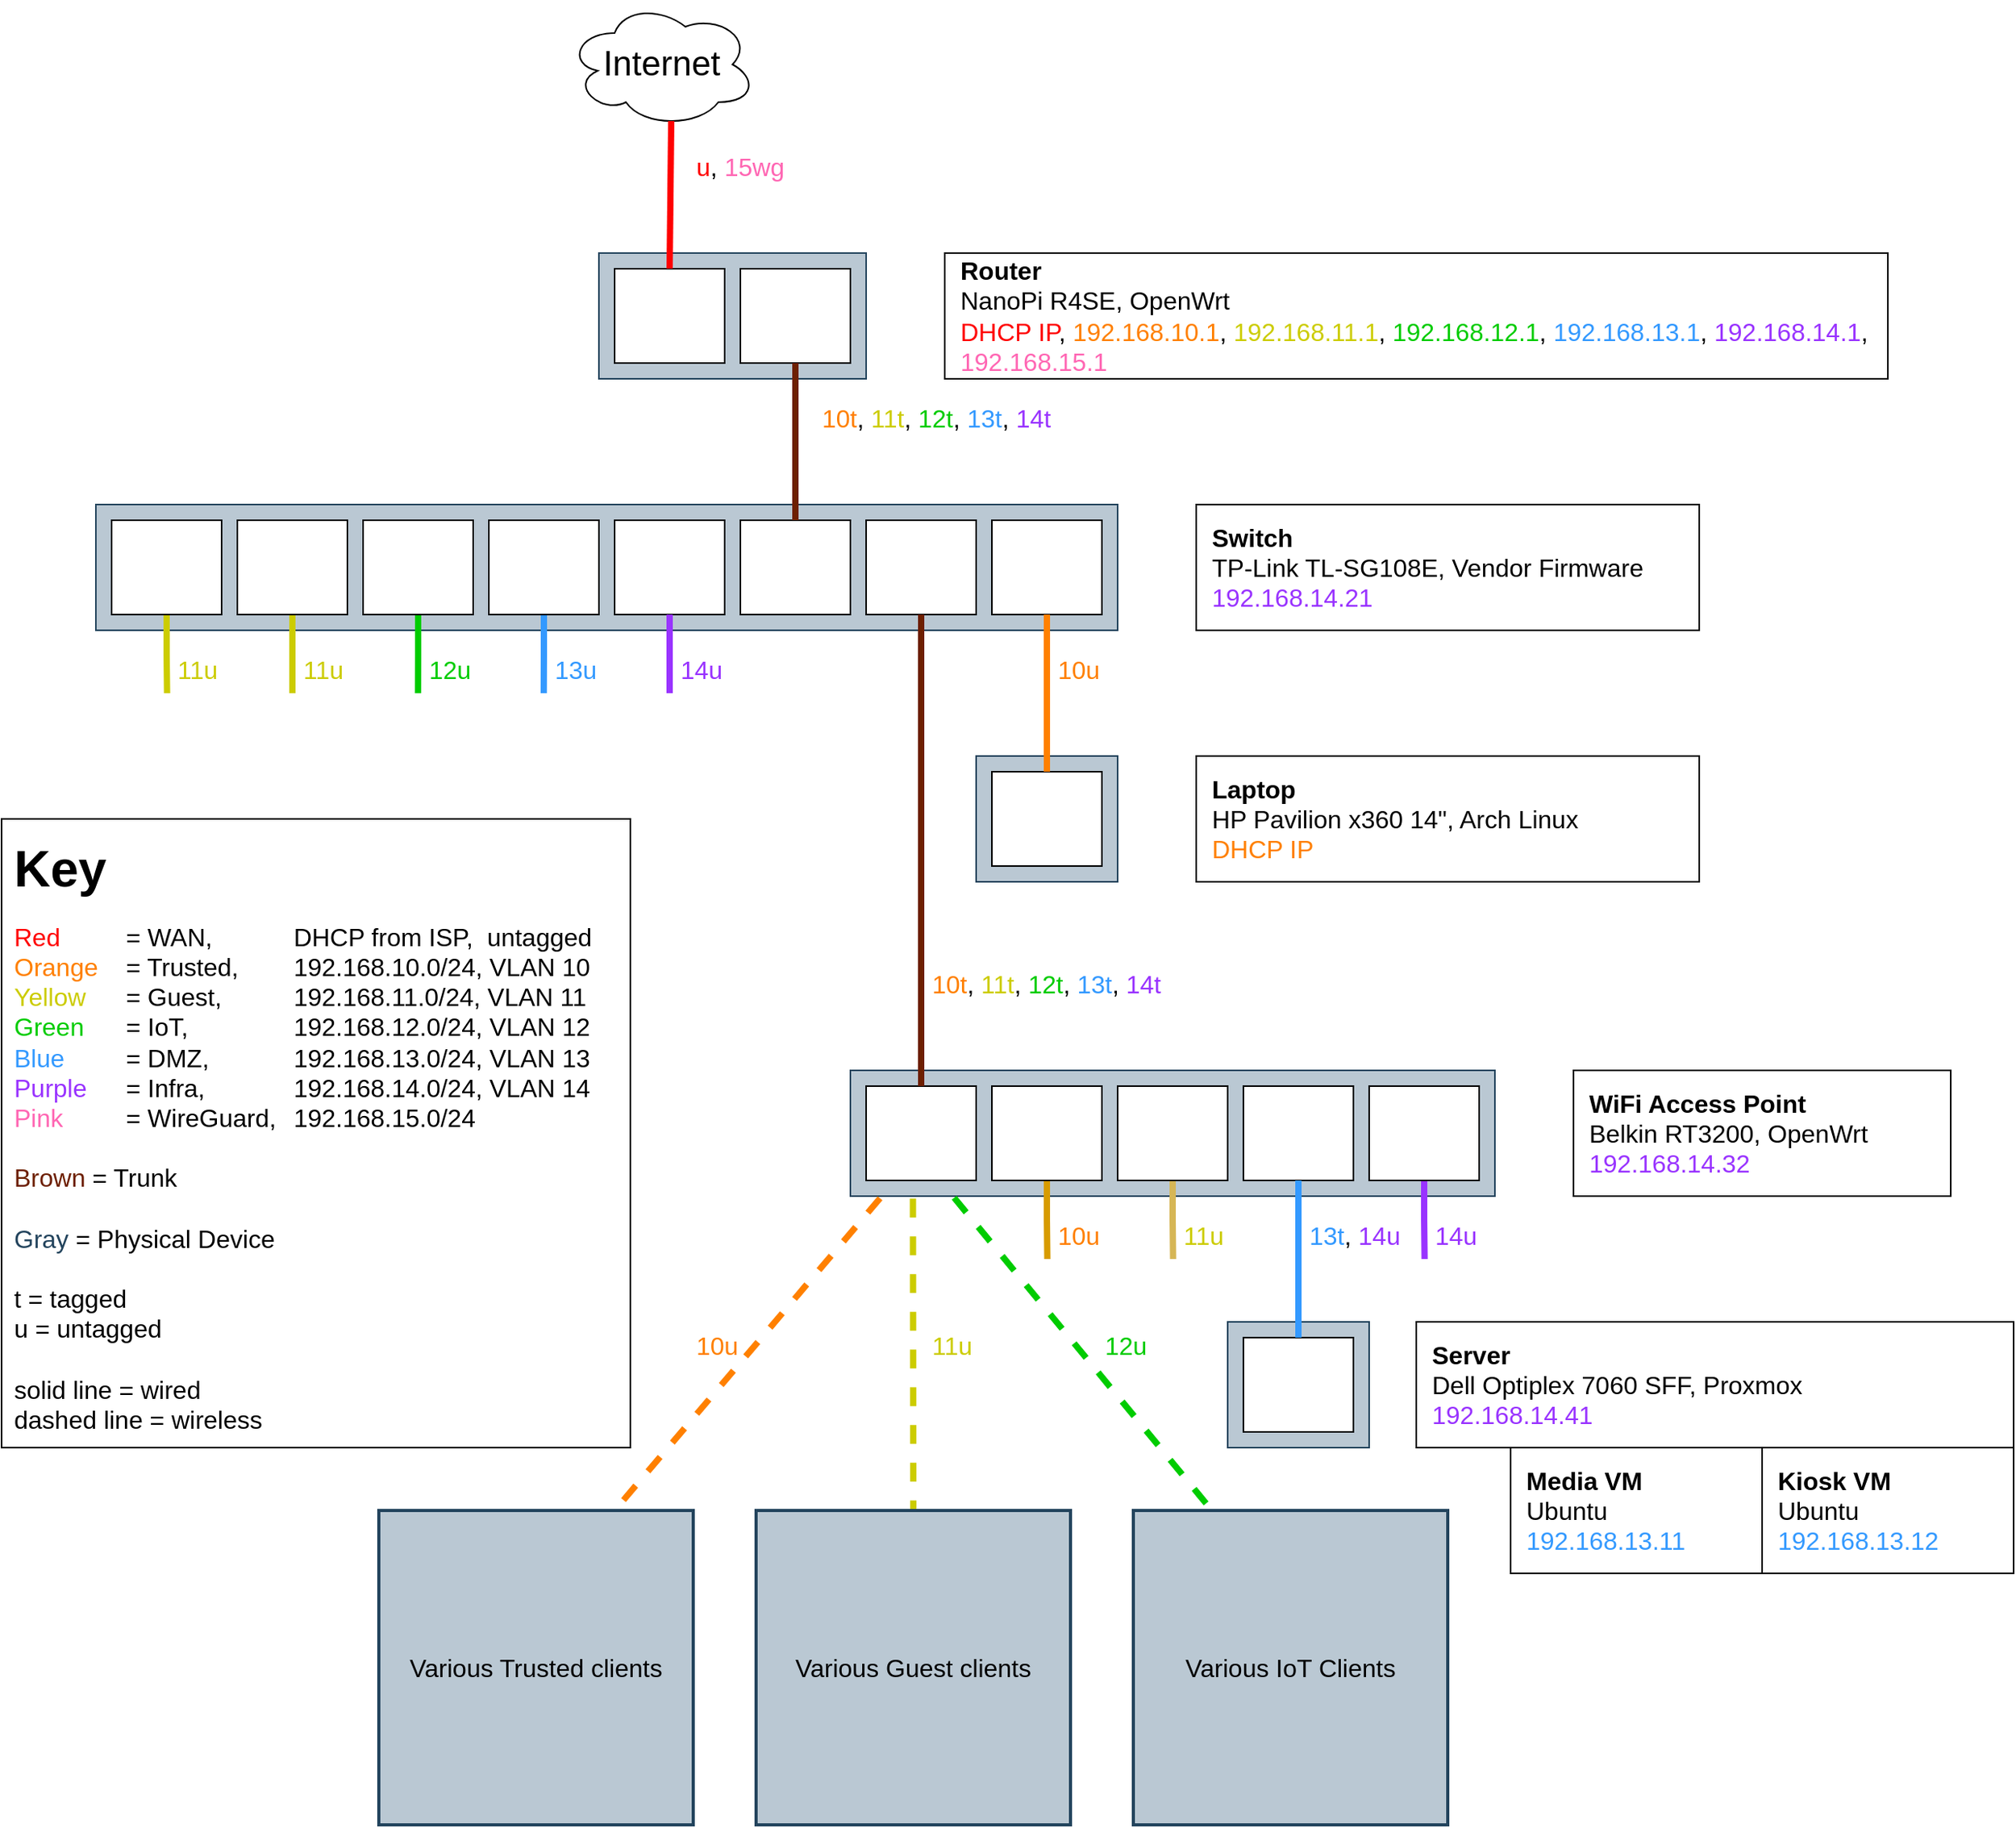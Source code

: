 <mxfile version="24.2.5" type="device">
  <diagram name="Page-1" id="55a83fd1-7818-8e21-69c5-c3457e3827bb">
    <mxGraphModel dx="1303" dy="2055" grid="1" gridSize="10" guides="1" tooltips="1" connect="1" arrows="1" fold="1" page="1" pageScale="1" pageWidth="1100" pageHeight="850" background="none" math="0" shadow="0">
      <root>
        <mxCell id="0" />
        <mxCell id="1" parent="0" />
        <mxCell id="INDewaaLOLZvG0CTir3H-26" value="&lt;font style=&quot;font-size: 16px; line-height: 1.2;&quot;&gt;&lt;b style=&quot;font-size: 16px;&quot;&gt;Router&lt;br style=&quot;font-size: 16px;&quot;&gt;&lt;/b&gt;NanoPi R4SE, OpenWrt&lt;br style=&quot;font-size: 16px;&quot;&gt;&lt;font color=&quot;#ff0000&quot; style=&quot;font-size: 16px;&quot;&gt;DHCP IP&lt;/font&gt;,&amp;nbsp;&lt;font color=&quot;#ff8000&quot; style=&quot;font-size: 16px;&quot;&gt;192.168.10.1&lt;/font&gt;, &lt;font color=&quot;#cccc00&quot; style=&quot;font-size: 16px;&quot;&gt;192.168.11.1&lt;/font&gt;, &lt;font color=&quot;#00cc00&quot; style=&quot;font-size: 16px;&quot;&gt;192.168.12.1&lt;/font&gt;, &lt;font color=&quot;#3399ff&quot; style=&quot;font-size: 16px;&quot;&gt;192.168.13.1&lt;/font&gt;, &lt;font color=&quot;#9933ff&quot; style=&quot;font-size: 16px;&quot;&gt;192.168.14.1&lt;/font&gt;&lt;font style=&quot;font-size: 16px;&quot;&gt;,&lt;/font&gt;&lt;font color=&quot;#9933ff&quot; style=&quot;font-size: 16px;&quot;&gt; &lt;/font&gt;&lt;font color=&quot;#ff66b3&quot; style=&quot;font-size: 16px;&quot;&gt;192.168.15.1&lt;/font&gt;&lt;br style=&quot;font-size: 16px;&quot;&gt;&lt;/font&gt;" style="rounded=0;whiteSpace=wrap;html=1;fontSize=16;align=left;verticalAlign=middle;spacing=0;spacingLeft=10;" parent="1" vertex="1">
          <mxGeometry x="800" y="200" width="600" height="80" as="geometry" />
        </mxCell>
        <mxCell id="INDewaaLOLZvG0CTir3H-1" value="&lt;font style=&quot;font-size: 22px;&quot;&gt;Internet&lt;/font&gt;" style="ellipse;shape=cloud;whiteSpace=wrap;html=1;" parent="1" vertex="1">
          <mxGeometry x="560" y="40" width="120" height="80" as="geometry" />
        </mxCell>
        <mxCell id="INDewaaLOLZvG0CTir3H-2" value="" style="rounded=0;whiteSpace=wrap;html=1;fillColor=#bac8d3;strokeColor=#23445d;" parent="1" vertex="1">
          <mxGeometry x="580" y="200" width="170" height="80" as="geometry" />
        </mxCell>
        <mxCell id="INDewaaLOLZvG0CTir3H-4" value="" style="rounded=0;whiteSpace=wrap;html=1;" parent="1" vertex="1">
          <mxGeometry x="590" y="210" width="70" height="60" as="geometry" />
        </mxCell>
        <mxCell id="INDewaaLOLZvG0CTir3H-5" value="" style="rounded=0;whiteSpace=wrap;html=1;" parent="1" vertex="1">
          <mxGeometry x="670" y="210" width="70" height="60" as="geometry" />
        </mxCell>
        <mxCell id="INDewaaLOLZvG0CTir3H-7" value="" style="rounded=0;whiteSpace=wrap;html=1;fillColor=#bac8d3;strokeColor=#23445d;" parent="1" vertex="1">
          <mxGeometry x="260" y="360" width="650" height="80" as="geometry" />
        </mxCell>
        <mxCell id="INDewaaLOLZvG0CTir3H-45" style="edgeStyle=orthogonalEdgeStyle;rounded=0;orthogonalLoop=1;jettySize=auto;html=1;exitX=0.5;exitY=1;exitDx=0;exitDy=0;strokeWidth=4;fontSize=14;fontColor=#CCCC00;endArrow=none;endFill=0;strokeColor=#CCCC00;" parent="1" source="INDewaaLOLZvG0CTir3H-8" edge="1">
          <mxGeometry relative="1" as="geometry">
            <mxPoint x="305.286" y="480" as="targetPoint" />
          </mxGeometry>
        </mxCell>
        <mxCell id="INDewaaLOLZvG0CTir3H-8" value="" style="rounded=0;whiteSpace=wrap;html=1;" parent="1" vertex="1">
          <mxGeometry x="270" y="370" width="70" height="60" as="geometry" />
        </mxCell>
        <mxCell id="INDewaaLOLZvG0CTir3H-9" value="" style="rounded=0;whiteSpace=wrap;html=1;" parent="1" vertex="1">
          <mxGeometry x="830" y="370" width="70" height="60" as="geometry" />
        </mxCell>
        <mxCell id="INDewaaLOLZvG0CTir3H-43" style="edgeStyle=orthogonalEdgeStyle;rounded=0;orthogonalLoop=1;jettySize=auto;html=1;exitX=0.5;exitY=1;exitDx=0;exitDy=0;strokeColor=#CCCC00;strokeWidth=4;fontSize=14;fontColor=#00CC00;endArrow=none;endFill=0;" parent="1" source="INDewaaLOLZvG0CTir3H-10" edge="1">
          <mxGeometry relative="1" as="geometry">
            <mxPoint x="385" y="480" as="targetPoint" />
          </mxGeometry>
        </mxCell>
        <mxCell id="INDewaaLOLZvG0CTir3H-10" value="" style="rounded=0;whiteSpace=wrap;html=1;" parent="1" vertex="1">
          <mxGeometry x="350" y="370" width="70" height="60" as="geometry" />
        </mxCell>
        <mxCell id="INDewaaLOLZvG0CTir3H-11" value="" style="rounded=0;whiteSpace=wrap;html=1;" parent="1" vertex="1">
          <mxGeometry x="670" y="370" width="70" height="60" as="geometry" />
        </mxCell>
        <mxCell id="INDewaaLOLZvG0CTir3H-49" style="edgeStyle=orthogonalEdgeStyle;rounded=0;orthogonalLoop=1;jettySize=auto;html=1;exitX=0.5;exitY=1;exitDx=0;exitDy=0;strokeColor=#3399FF;strokeWidth=4;fontSize=14;fontColor=#00CC00;endArrow=none;endFill=0;" parent="1" source="INDewaaLOLZvG0CTir3H-12" edge="1">
          <mxGeometry relative="1" as="geometry">
            <mxPoint x="544.905" y="480" as="targetPoint" />
          </mxGeometry>
        </mxCell>
        <mxCell id="INDewaaLOLZvG0CTir3H-12" value="" style="rounded=0;whiteSpace=wrap;html=1;" parent="1" vertex="1">
          <mxGeometry x="510" y="370" width="70" height="60" as="geometry" />
        </mxCell>
        <mxCell id="INDewaaLOLZvG0CTir3H-48" style="edgeStyle=orthogonalEdgeStyle;rounded=0;orthogonalLoop=1;jettySize=auto;html=1;exitX=0.5;exitY=1;exitDx=0;exitDy=0;strokeColor=#00CC00;strokeWidth=4;fontSize=14;fontColor=#00CC00;endArrow=none;endFill=0;" parent="1" source="INDewaaLOLZvG0CTir3H-13" edge="1">
          <mxGeometry relative="1" as="geometry">
            <mxPoint x="464.905" y="480" as="targetPoint" />
          </mxGeometry>
        </mxCell>
        <mxCell id="INDewaaLOLZvG0CTir3H-13" value="" style="rounded=0;whiteSpace=wrap;html=1;" parent="1" vertex="1">
          <mxGeometry x="430" y="370" width="70" height="60" as="geometry" />
        </mxCell>
        <mxCell id="INDewaaLOLZvG0CTir3H-14" value="" style="rounded=0;whiteSpace=wrap;html=1;" parent="1" vertex="1">
          <mxGeometry x="590" y="370" width="70" height="60" as="geometry" />
        </mxCell>
        <mxCell id="INDewaaLOLZvG0CTir3H-15" value="" style="rounded=0;whiteSpace=wrap;html=1;" parent="1" vertex="1">
          <mxGeometry x="750" y="370" width="70" height="60" as="geometry" />
        </mxCell>
        <mxCell id="INDewaaLOLZvG0CTir3H-18" value="" style="endArrow=none;html=1;rounded=0;strokeWidth=4;exitX=0.5;exitY=0;exitDx=0;exitDy=0;entryX=0.55;entryY=0.95;entryDx=0;entryDy=0;entryPerimeter=0;strokeColor=#FF0000;" parent="1" source="INDewaaLOLZvG0CTir3H-4" target="INDewaaLOLZvG0CTir3H-1" edge="1">
          <mxGeometry width="50" height="50" relative="1" as="geometry">
            <mxPoint x="630" y="190" as="sourcePoint" />
            <mxPoint x="625" y="130" as="targetPoint" />
          </mxGeometry>
        </mxCell>
        <mxCell id="INDewaaLOLZvG0CTir3H-20" style="edgeStyle=orthogonalEdgeStyle;rounded=0;orthogonalLoop=1;jettySize=auto;html=1;exitX=0.5;exitY=1;exitDx=0;exitDy=0;entryX=0.5;entryY=0;entryDx=0;entryDy=0;strokeColor=#6D1F00;strokeWidth=4;endArrow=none;endFill=0;fillColor=#a0522d;" parent="1" source="INDewaaLOLZvG0CTir3H-5" target="INDewaaLOLZvG0CTir3H-11" edge="1">
          <mxGeometry relative="1" as="geometry" />
        </mxCell>
        <mxCell id="INDewaaLOLZvG0CTir3H-23" value="" style="rounded=0;whiteSpace=wrap;html=1;fillColor=#bac8d3;strokeColor=#23445d;" parent="1" vertex="1">
          <mxGeometry x="740" y="720" width="410" height="80" as="geometry" />
        </mxCell>
        <mxCell id="INDewaaLOLZvG0CTir3H-67" style="rounded=0;orthogonalLoop=1;jettySize=auto;html=1;exitX=0.161;exitY=1.013;exitDx=0;exitDy=0;entryX=0.25;entryY=0;entryDx=0;entryDy=0;strokeColor=#00CC00;strokeWidth=4;fontSize=14;fontColor=#000000;endArrow=none;endFill=0;dashed=1;exitPerimeter=0;" parent="1" source="INDewaaLOLZvG0CTir3H-23" edge="1">
          <mxGeometry relative="1" as="geometry">
            <mxPoint x="970" y="1000" as="targetPoint" />
          </mxGeometry>
        </mxCell>
        <mxCell id="INDewaaLOLZvG0CTir3H-68" style="edgeStyle=none;rounded=0;orthogonalLoop=1;jettySize=auto;html=1;entryX=0.75;entryY=0;entryDx=0;entryDy=0;dashed=1;strokeColor=#FF8000;strokeWidth=4;fontSize=14;fontColor=#000000;endArrow=none;endFill=0;exitX=0.046;exitY=1.017;exitDx=0;exitDy=0;exitPerimeter=0;" parent="1" source="INDewaaLOLZvG0CTir3H-23" edge="1">
          <mxGeometry relative="1" as="geometry">
            <mxPoint x="590" y="1000" as="targetPoint" />
            <mxPoint x="760" y="810" as="sourcePoint" />
          </mxGeometry>
        </mxCell>
        <mxCell id="INDewaaLOLZvG0CTir3H-69" style="edgeStyle=none;rounded=0;orthogonalLoop=1;jettySize=auto;html=1;exitX=0.097;exitY=1.021;exitDx=0;exitDy=0;entryX=0.5;entryY=0;entryDx=0;entryDy=0;dashed=1;strokeColor=#CCCC00;strokeWidth=4;fontSize=14;fontColor=#000000;endArrow=none;endFill=0;exitPerimeter=0;" parent="1" source="INDewaaLOLZvG0CTir3H-23" edge="1">
          <mxGeometry relative="1" as="geometry">
            <mxPoint x="780" y="1000" as="targetPoint" />
          </mxGeometry>
        </mxCell>
        <mxCell id="INDewaaLOLZvG0CTir3H-24" value="" style="rounded=0;whiteSpace=wrap;html=1;" parent="1" vertex="1">
          <mxGeometry x="750" y="730" width="70" height="60" as="geometry" />
        </mxCell>
        <mxCell id="INDewaaLOLZvG0CTir3H-66" style="edgeStyle=orthogonalEdgeStyle;rounded=0;orthogonalLoop=1;jettySize=auto;html=1;exitX=0.5;exitY=1;exitDx=0;exitDy=0;strokeColor=#d6b656;strokeWidth=4;fontSize=14;fontColor=#000000;endArrow=none;endFill=0;fillColor=#fff2cc;" parent="1" source="INDewaaLOLZvG0CTir3H-25" edge="1">
          <mxGeometry relative="1" as="geometry">
            <mxPoint x="945.273" y="840" as="targetPoint" />
          </mxGeometry>
        </mxCell>
        <mxCell id="INDewaaLOLZvG0CTir3H-25" value="" style="rounded=0;whiteSpace=wrap;html=1;" parent="1" vertex="1">
          <mxGeometry x="910" y="730" width="70" height="60" as="geometry" />
        </mxCell>
        <mxCell id="INDewaaLOLZvG0CTir3H-27" value="&lt;font style=&quot;font-size: 16px; line-height: 1.2;&quot;&gt;&lt;b style=&quot;font-size: 16px;&quot;&gt;Switch&lt;br style=&quot;font-size: 16px;&quot;&gt;&lt;/b&gt;TP-Link TL-SG108E, Vendor Firmware&lt;br style=&quot;font-size: 16px;&quot;&gt;&lt;font color=&quot;#9933ff&quot; style=&quot;font-size: 16px;&quot;&gt;192.168.14.21&lt;/font&gt;&lt;br style=&quot;font-size: 16px;&quot;&gt;&lt;/font&gt;" style="rounded=0;whiteSpace=wrap;html=1;fontSize=16;align=left;verticalAlign=middle;labelPosition=center;verticalLabelPosition=middle;spacingLeft=10;spacing=0;" parent="1" vertex="1">
          <mxGeometry x="960" y="360" width="320" height="80" as="geometry" />
        </mxCell>
        <mxCell id="INDewaaLOLZvG0CTir3H-21" value="" style="rounded=0;whiteSpace=wrap;html=1;fontSize=20;fillColor=#bac8d3;strokeColor=#23445d;" parent="1" vertex="1">
          <mxGeometry x="820" y="520" width="90" height="80" as="geometry" />
        </mxCell>
        <mxCell id="INDewaaLOLZvG0CTir3H-22" value="" style="rounded=0;whiteSpace=wrap;html=1;" parent="1" vertex="1">
          <mxGeometry x="830" y="530" width="70" height="60" as="geometry" />
        </mxCell>
        <mxCell id="INDewaaLOLZvG0CTir3H-36" value="&lt;font color=&quot;#ff8000&quot;&gt;10u&lt;/font&gt;" style="text;html=1;align=left;verticalAlign=middle;resizable=0;points=[];autosize=1;strokeColor=none;fillColor=none;fontSize=16;fontColor=#9933FF;" parent="1" vertex="1">
          <mxGeometry x="870" y="450" width="50" height="30" as="geometry" />
        </mxCell>
        <mxCell id="INDewaaLOLZvG0CTir3H-35" style="edgeStyle=orthogonalEdgeStyle;rounded=0;orthogonalLoop=1;jettySize=auto;html=1;exitX=0.5;exitY=1;exitDx=0;exitDy=0;strokeColor=#FF8000;strokeWidth=4;fontSize=14;endArrow=none;endFill=0;entryX=0.5;entryY=0;entryDx=0;entryDy=0;" parent="1" source="INDewaaLOLZvG0CTir3H-9" target="INDewaaLOLZvG0CTir3H-22" edge="1">
          <mxGeometry relative="1" as="geometry">
            <mxPoint x="864.647" y="480.0" as="targetPoint" />
          </mxGeometry>
        </mxCell>
        <mxCell id="INDewaaLOLZvG0CTir3H-38" value="&lt;font color=&quot;#9933ff&quot;&gt;14u&lt;/font&gt;" style="text;html=1;align=left;verticalAlign=middle;resizable=0;points=[];autosize=1;strokeColor=none;fillColor=none;fontSize=16;fontColor=#3399FF;" parent="1" vertex="1">
          <mxGeometry x="630" y="450" width="50" height="30" as="geometry" />
        </mxCell>
        <mxCell id="INDewaaLOLZvG0CTir3H-41" value="11u" style="text;html=1;align=left;verticalAlign=middle;resizable=0;points=[];autosize=1;strokeColor=none;fillColor=none;fontSize=16;fontColor=#CCCC00;" parent="1" vertex="1">
          <mxGeometry x="310" y="450" width="50" height="30" as="geometry" />
        </mxCell>
        <mxCell id="INDewaaLOLZvG0CTir3H-44" value="11u" style="text;html=1;align=left;verticalAlign=middle;resizable=0;points=[];autosize=1;strokeColor=none;fillColor=none;fontSize=16;fontColor=#CCCC00;" parent="1" vertex="1">
          <mxGeometry x="390" y="450" width="50" height="30" as="geometry" />
        </mxCell>
        <mxCell id="INDewaaLOLZvG0CTir3H-50" value="&lt;font color=&quot;#3399ff&quot;&gt;13u&lt;/font&gt;" style="text;html=1;align=left;verticalAlign=middle;resizable=0;points=[];autosize=1;strokeColor=none;fillColor=none;fontSize=16;fontColor=#FF8000;" parent="1" vertex="1">
          <mxGeometry x="550" y="450" width="50" height="30" as="geometry" />
        </mxCell>
        <mxCell id="INDewaaLOLZvG0CTir3H-51" value="&lt;font color=&quot;#00cc00&quot;&gt;12u&lt;/font&gt;" style="text;html=1;align=left;verticalAlign=middle;resizable=0;points=[];autosize=1;strokeColor=none;fillColor=none;fontSize=16;fontColor=#FF8000;" parent="1" vertex="1">
          <mxGeometry x="470" y="450" width="50" height="30" as="geometry" />
        </mxCell>
        <mxCell id="INDewaaLOLZvG0CTir3H-54" value="&lt;font style=&quot;font-size: 16px; line-height: 1.2;&quot;&gt;&lt;b style=&quot;&quot;&gt;WiFi Access Point&lt;br style=&quot;&quot;&gt;&lt;/b&gt;Belkin RT3200, OpenWrt&lt;br style=&quot;&quot;&gt;&lt;font style=&quot;font-size: 16px;&quot; color=&quot;#9933ff&quot;&gt;192.168.14.32&lt;/font&gt;&lt;br style=&quot;font-size: 14px;&quot;&gt;&lt;/font&gt;" style="rounded=0;whiteSpace=wrap;html=1;fontSize=14;align=left;verticalAlign=middle;spacing=0;spacingLeft=10;" parent="1" vertex="1">
          <mxGeometry x="1200" y="720" width="240" height="80" as="geometry" />
        </mxCell>
        <mxCell id="INDewaaLOLZvG0CTir3H-55" value="u&lt;font color=&quot;#000000&quot;&gt;,&lt;/font&gt; &lt;font color=&quot;#ff66b3&quot;&gt;15wg&lt;/font&gt;" style="text;html=1;align=left;verticalAlign=middle;resizable=0;points=[];autosize=1;strokeColor=none;fillColor=none;fontSize=16;fontColor=#FF0000;" parent="1" vertex="1">
          <mxGeometry x="640" y="130" width="80" height="30" as="geometry" />
        </mxCell>
        <mxCell id="INDewaaLOLZvG0CTir3H-56" value="&lt;font color=&quot;#ff8000&quot; style=&quot;font-size: 16px;&quot;&gt;10t&lt;/font&gt;&lt;font color=&quot;#000000&quot; style=&quot;font-size: 16px;&quot;&gt;, &lt;/font&gt;&lt;font color=&quot;#cccc00&quot; style=&quot;font-size: 16px;&quot;&gt;11t&lt;/font&gt;&lt;font color=&quot;#000000&quot; style=&quot;font-size: 16px;&quot;&gt;, &lt;/font&gt;12t&lt;font color=&quot;#000000&quot; style=&quot;font-size: 16px;&quot;&gt;, &lt;/font&gt;&lt;font color=&quot;#3399ff&quot; style=&quot;font-size: 16px;&quot;&gt;13t&lt;/font&gt;&lt;font color=&quot;#000000&quot; style=&quot;font-size: 16px;&quot;&gt;, &lt;/font&gt;&lt;font color=&quot;#9933ff&quot; style=&quot;font-size: 16px;&quot;&gt;14t&lt;/font&gt;" style="text;html=1;align=left;verticalAlign=middle;resizable=0;points=[];autosize=1;strokeColor=none;fillColor=none;fontSize=16;fontColor=#00CC00;" parent="1" vertex="1">
          <mxGeometry x="720" y="290" width="170" height="30" as="geometry" />
        </mxCell>
        <mxCell id="INDewaaLOLZvG0CTir3H-58" style="edgeStyle=orthogonalEdgeStyle;rounded=0;orthogonalLoop=1;jettySize=auto;html=1;exitX=0.5;exitY=1;exitDx=0;exitDy=0;entryX=0.5;entryY=0;entryDx=0;entryDy=0;strokeColor=#6D1F00;strokeWidth=4;fontSize=14;fontColor=#00CC00;endArrow=none;endFill=0;" parent="1" source="INDewaaLOLZvG0CTir3H-15" target="INDewaaLOLZvG0CTir3H-24" edge="1">
          <mxGeometry relative="1" as="geometry" />
        </mxCell>
        <mxCell id="INDewaaLOLZvG0CTir3H-60" value="&lt;font color=&quot;#000000&quot; style=&quot;font-size: 16px;&quot;&gt;Various Trusted clients&lt;/font&gt;" style="rounded=0;whiteSpace=wrap;html=1;strokeColor=#23445D;strokeWidth=2;fontSize=16;fillColor=#bac8d3;" parent="1" vertex="1">
          <mxGeometry x="440" y="1000" width="200" height="200" as="geometry" />
        </mxCell>
        <mxCell id="INDewaaLOLZvG0CTir3H-61" value="&lt;font color=&quot;#000000&quot; style=&quot;font-size: 16px;&quot;&gt;Various Guest clients&lt;/font&gt;" style="rounded=0;whiteSpace=wrap;html=1;strokeColor=#23445d;strokeWidth=2;fontSize=16;fillColor=#bac8d3;" parent="1" vertex="1">
          <mxGeometry x="680" y="1000" width="200" height="200" as="geometry" />
        </mxCell>
        <mxCell id="INDewaaLOLZvG0CTir3H-62" value="&lt;font color=&quot;#000000&quot; style=&quot;font-size: 16px;&quot;&gt;Various IoT Clients&lt;/font&gt;" style="rounded=0;whiteSpace=wrap;html=1;strokeColor=#23445d;strokeWidth=2;fontSize=16;fillColor=#bac8d3;" parent="1" vertex="1">
          <mxGeometry x="920" y="1000" width="200" height="200" as="geometry" />
        </mxCell>
        <mxCell id="INDewaaLOLZvG0CTir3H-63" value="&lt;font style=&quot;font-size: 16px; line-height: 1.2;&quot;&gt;&lt;b style=&quot;font-size: 16px;&quot;&gt;Laptop&lt;br style=&quot;font-size: 16px;&quot;&gt;&lt;/b&gt;HP Pavilion x360 14&quot;, Arch Linux&lt;br style=&quot;font-size: 16px;&quot;&gt;&lt;font color=&quot;#ff8000&quot; style=&quot;font-size: 16px;&quot;&gt;DHCP IP&lt;/font&gt;&lt;br style=&quot;font-size: 16px;&quot;&gt;&lt;/font&gt;" style="rounded=0;whiteSpace=wrap;html=1;fontSize=16;align=left;verticalAlign=middle;labelPosition=center;verticalLabelPosition=middle;spacingLeft=10;spacing=0;" parent="1" vertex="1">
          <mxGeometry x="960" y="520" width="320" height="80" as="geometry" />
        </mxCell>
        <mxCell id="INDewaaLOLZvG0CTir3H-64" value="&lt;font style=&quot;border-color: var(--border-color);&quot; color=&quot;#ff8000&quot;&gt;10t&lt;/font&gt;&lt;font style=&quot;border-color: var(--border-color);&quot; color=&quot;#000000&quot;&gt;,&amp;nbsp;&lt;/font&gt;&lt;font style=&quot;border-color: var(--border-color);&quot; color=&quot;#cccc00&quot;&gt;11t&lt;/font&gt;&lt;font style=&quot;border-color: var(--border-color);&quot; color=&quot;#000000&quot;&gt;,&amp;nbsp;&lt;/font&gt;12t&lt;font style=&quot;border-color: var(--border-color);&quot; color=&quot;#000000&quot;&gt;,&amp;nbsp;&lt;/font&gt;&lt;font style=&quot;border-color: var(--border-color);&quot; color=&quot;#3399ff&quot;&gt;13t&lt;/font&gt;&lt;font style=&quot;border-color: var(--border-color);&quot; color=&quot;#000000&quot;&gt;,&amp;nbsp;&lt;/font&gt;&lt;font style=&quot;border-color: var(--border-color);&quot; color=&quot;#9933ff&quot;&gt;14t&lt;/font&gt;" style="text;html=1;align=left;verticalAlign=middle;resizable=0;points=[];autosize=1;strokeColor=none;fillColor=none;fontSize=16;fontColor=#00CC00;" parent="1" vertex="1">
          <mxGeometry x="790" y="650" width="170" height="30" as="geometry" />
        </mxCell>
        <mxCell id="INDewaaLOLZvG0CTir3H-65" value="&lt;font color=&quot;#cccc00&quot;&gt;11u&lt;/font&gt;" style="text;html=1;align=left;verticalAlign=middle;resizable=0;points=[];autosize=1;strokeColor=none;fillColor=none;fontSize=16;fontColor=#9933FF;" parent="1" vertex="1">
          <mxGeometry x="950" y="810" width="50" height="30" as="geometry" />
        </mxCell>
        <mxCell id="INDewaaLOLZvG0CTir3H-70" value="10u" style="text;html=1;align=left;verticalAlign=middle;resizable=0;points=[];autosize=1;strokeColor=none;fillColor=none;fontSize=16;fontColor=#FF8000;" parent="1" vertex="1">
          <mxGeometry x="640" y="880" width="50" height="30" as="geometry" />
        </mxCell>
        <mxCell id="INDewaaLOLZvG0CTir3H-71" value="11u" style="text;html=1;align=left;verticalAlign=middle;resizable=0;points=[];autosize=1;strokeColor=none;fillColor=none;fontSize=16;fontColor=#CCCC00;" parent="1" vertex="1">
          <mxGeometry x="790" y="880" width="50" height="30" as="geometry" />
        </mxCell>
        <mxCell id="INDewaaLOLZvG0CTir3H-72" value="12u" style="text;html=1;align=left;verticalAlign=middle;resizable=0;points=[];autosize=1;strokeColor=none;fillColor=none;fontSize=16;fontColor=#00CC00;" parent="1" vertex="1">
          <mxGeometry x="900" y="880" width="50" height="30" as="geometry" />
        </mxCell>
        <mxCell id="1gzpc931KxpyZ69sJPe3-1" value="&lt;font size=&quot;1&quot; style=&quot;&quot;&gt;&lt;b style=&quot;font-size: 32px;&quot;&gt;Key&lt;/b&gt;&lt;/font&gt;&lt;br&gt;&lt;br&gt;&lt;font style=&quot;font-size: 16px;&quot;&gt;&lt;font style=&quot;font-size: 16px;&quot; color=&quot;#ff0000&quot;&gt;Red&lt;/font&gt; &lt;span style=&quot;white-space: pre;&quot;&gt;&#x9;&lt;/span&gt;= WAN,&lt;span style=&quot;white-space: pre;&quot;&gt;&#x9;&lt;/span&gt;&lt;span style=&quot;white-space: pre;&quot;&gt;&#x9;&lt;/span&gt;DHCP from ISP,&amp;nbsp; untagged&lt;br&gt;&lt;font style=&quot;font-size: 16px;&quot; color=&quot;#ff8000&quot;&gt;Orange&lt;/font&gt; &lt;span style=&quot;white-space: pre;&quot;&gt;&#x9;&lt;/span&gt;= Trusted,&lt;span style=&quot;white-space: pre;&quot;&gt;&#x9;&lt;/span&gt;192.168.10.0/24, VLAN 10&lt;br&gt;&lt;font style=&quot;font-size: 16px;&quot; color=&quot;#cccc00&quot;&gt;Yellow&lt;/font&gt; &lt;span style=&quot;white-space: pre;&quot;&gt;&#x9;&lt;/span&gt;= Guest,&lt;span style=&quot;white-space: pre;&quot;&gt;&#x9;&lt;/span&gt;&lt;span style=&quot;white-space: pre;&quot;&gt;&#x9;&lt;/span&gt;192.168.11.0/24, VLAN 11&lt;br&gt;&lt;font style=&quot;font-size: 16px;&quot; color=&quot;#00cc00&quot;&gt;Green&lt;/font&gt; &lt;span style=&quot;white-space: pre;&quot;&gt;&#x9;&lt;/span&gt;= IoT,&lt;span style=&quot;white-space: pre;&quot;&gt;&#x9;&lt;/span&gt;&lt;span style=&quot;white-space: pre;&quot;&gt;&#x9;&lt;/span&gt;192.168.12.0/24, VLAN 12&lt;br&gt;&lt;font style=&quot;font-size: 16px;&quot; color=&quot;#3399ff&quot;&gt;Blue&lt;/font&gt; &lt;span style=&quot;white-space: pre;&quot;&gt;&#x9;&lt;/span&gt;= DMZ,&lt;span style=&quot;white-space: pre;&quot;&gt;&#x9;&lt;/span&gt;&lt;span style=&quot;white-space: pre;&quot;&gt;&#x9;&lt;/span&gt;192.168.13.0/24, VLAN 13&lt;br&gt;&lt;font style=&quot;font-size: 16px;&quot; color=&quot;#9933ff&quot;&gt;Purple&lt;/font&gt; &lt;span style=&quot;white-space: pre;&quot;&gt;&#x9;&lt;/span&gt;= Infra,&lt;span style=&quot;white-space: pre;&quot;&gt;&#x9;&lt;/span&gt;&lt;span style=&quot;white-space: pre;&quot;&gt;&#x9;&lt;/span&gt;192.168.14.0/24, VLAN 14&lt;br&gt;&lt;font color=&quot;#ff66b3&quot;&gt;Pink&lt;/font&gt;&lt;span style=&quot;white-space: pre;&quot;&gt;&#x9;&lt;/span&gt;&lt;span style=&quot;white-space: pre;&quot;&gt;&#x9;&lt;/span&gt;= WireGuard,&lt;span style=&quot;white-space: pre;&quot;&gt;&#x9;&lt;/span&gt;192.168.15.0/24&lt;br&gt;&lt;br&gt;&lt;font style=&quot;font-size: 16px;&quot; color=&quot;#6d1f00&quot;&gt;Brown&lt;/font&gt; = Trunk&lt;br&gt;&lt;br&gt;&lt;font style=&quot;font-size: 16px;&quot; color=&quot;#23445d&quot;&gt;Gray&lt;/font&gt; = Physical Device&lt;br&gt;&lt;br&gt;t = tagged&lt;br&gt;u = untagged&lt;br&gt;&lt;br&gt;solid line = wired&lt;br&gt;dashed line = wireless&lt;br&gt;&lt;/font&gt;" style="rounded=0;whiteSpace=wrap;html=1;align=left;verticalAlign=top;spacing=8;" parent="1" vertex="1">
          <mxGeometry x="200" y="560" width="400" height="400" as="geometry" />
        </mxCell>
        <mxCell id="I6Dh0ksd9tGNBQxsLb_N-1" style="edgeStyle=orthogonalEdgeStyle;rounded=0;orthogonalLoop=1;jettySize=auto;html=1;exitX=0.5;exitY=1;exitDx=0;exitDy=0;strokeColor=#9933FF;strokeWidth=4;fontSize=14;fontColor=#00CC00;endArrow=none;endFill=0;" parent="1" source="INDewaaLOLZvG0CTir3H-14" edge="1">
          <mxGeometry relative="1" as="geometry">
            <mxPoint x="625" y="480" as="targetPoint" />
            <mxPoint x="475" y="440" as="sourcePoint" />
          </mxGeometry>
        </mxCell>
        <mxCell id="I6Dh0ksd9tGNBQxsLb_N-2" value="" style="rounded=0;whiteSpace=wrap;html=1;fontSize=20;fillColor=#bac8d3;strokeColor=#23445d;" parent="1" vertex="1">
          <mxGeometry x="980" y="880" width="90" height="80" as="geometry" />
        </mxCell>
        <mxCell id="I6Dh0ksd9tGNBQxsLb_N-3" value="" style="rounded=0;whiteSpace=wrap;html=1;" parent="1" vertex="1">
          <mxGeometry x="990" y="890" width="70" height="60" as="geometry" />
        </mxCell>
        <mxCell id="I6Dh0ksd9tGNBQxsLb_N-4" value="&lt;font style=&quot;font-size: 16px; line-height: 1.2;&quot;&gt;&lt;b style=&quot;font-size: 16px;&quot;&gt;Server&lt;br style=&quot;font-size: 16px;&quot;&gt;&lt;/b&gt;Dell Optiplex 7060 SFF, Proxmox&lt;br style=&quot;font-size: 16px;&quot;&gt;&lt;font color=&quot;#9933ff&quot;&gt;192.168.14.41&lt;/font&gt;&lt;/font&gt;" style="rounded=0;whiteSpace=wrap;html=1;fontSize=16;align=left;verticalAlign=middle;labelPosition=center;verticalLabelPosition=middle;spacingLeft=10;spacing=0;" parent="1" vertex="1">
          <mxGeometry x="1100" y="880" width="380" height="80" as="geometry" />
        </mxCell>
        <mxCell id="I6Dh0ksd9tGNBQxsLb_N-7" value="" style="rounded=0;whiteSpace=wrap;html=1;" parent="1" vertex="1">
          <mxGeometry x="990" y="730" width="70" height="60" as="geometry" />
        </mxCell>
        <mxCell id="I6Dh0ksd9tGNBQxsLb_N-8" style="edgeStyle=orthogonalEdgeStyle;rounded=0;orthogonalLoop=1;jettySize=auto;html=1;exitX=0.5;exitY=1;exitDx=0;exitDy=0;entryX=0.5;entryY=0;entryDx=0;entryDy=0;strokeColor=#3399FF;fontColor=#FF8000;strokeWidth=4;endArrow=none;endFill=0;" parent="1" source="I6Dh0ksd9tGNBQxsLb_N-7" target="I6Dh0ksd9tGNBQxsLb_N-3" edge="1">
          <mxGeometry relative="1" as="geometry" />
        </mxCell>
        <mxCell id="I6Dh0ksd9tGNBQxsLb_N-9" style="edgeStyle=orthogonalEdgeStyle;rounded=0;orthogonalLoop=1;jettySize=auto;html=1;exitX=0.5;exitY=1;exitDx=0;exitDy=0;strokeColor=#d79b00;strokeWidth=4;fontSize=14;fontColor=#000000;endArrow=none;endFill=0;fillColor=#ffe6cc;" parent="1" source="I6Dh0ksd9tGNBQxsLb_N-10" edge="1">
          <mxGeometry relative="1" as="geometry">
            <mxPoint x="865.273" y="840" as="targetPoint" />
          </mxGeometry>
        </mxCell>
        <mxCell id="I6Dh0ksd9tGNBQxsLb_N-10" value="" style="rounded=0;whiteSpace=wrap;html=1;" parent="1" vertex="1">
          <mxGeometry x="830" y="730" width="70" height="60" as="geometry" />
        </mxCell>
        <mxCell id="I6Dh0ksd9tGNBQxsLb_N-11" value="&lt;font color=&quot;#ff8000&quot;&gt;10u&lt;/font&gt;" style="text;html=1;align=left;verticalAlign=middle;resizable=0;points=[];autosize=1;strokeColor=none;fillColor=none;fontSize=16;fontColor=#9933FF;" parent="1" vertex="1">
          <mxGeometry x="870" y="810" width="50" height="30" as="geometry" />
        </mxCell>
        <mxCell id="I6Dh0ksd9tGNBQxsLb_N-12" style="edgeStyle=orthogonalEdgeStyle;rounded=0;orthogonalLoop=1;jettySize=auto;html=1;exitX=0.5;exitY=1;exitDx=0;exitDy=0;strokeColor=#9933FF;strokeWidth=4;fontSize=14;fontColor=#000000;endArrow=none;endFill=0;" parent="1" source="I6Dh0ksd9tGNBQxsLb_N-13" edge="1">
          <mxGeometry relative="1" as="geometry">
            <mxPoint x="1105.273" y="840" as="targetPoint" />
          </mxGeometry>
        </mxCell>
        <mxCell id="I6Dh0ksd9tGNBQxsLb_N-13" value="" style="rounded=0;whiteSpace=wrap;html=1;" parent="1" vertex="1">
          <mxGeometry x="1070" y="730" width="70" height="60" as="geometry" />
        </mxCell>
        <mxCell id="I6Dh0ksd9tGNBQxsLb_N-14" value="14u" style="text;html=1;align=left;verticalAlign=middle;resizable=0;points=[];autosize=1;strokeColor=none;fillColor=none;fontSize=16;fontColor=#9933FF;" parent="1" vertex="1">
          <mxGeometry x="1110" y="810" width="50" height="30" as="geometry" />
        </mxCell>
        <mxCell id="I6Dh0ksd9tGNBQxsLb_N-15" value="&lt;font color=&quot;#3399ff&quot;&gt;13t&lt;/font&gt;&lt;font color=&quot;#000000&quot;&gt;,&lt;/font&gt;&lt;font color=&quot;#3399ff&quot;&gt; &lt;/font&gt;14u" style="text;html=1;align=left;verticalAlign=middle;resizable=0;points=[];autosize=1;strokeColor=none;fillColor=none;fontSize=16;fontColor=#9933FF;" parent="1" vertex="1">
          <mxGeometry x="1030" y="810" width="80" height="30" as="geometry" />
        </mxCell>
        <mxCell id="ji2dxPQJpI7USjNIhx7--1" value="&lt;font style=&quot;font-size: 16px; line-height: 1.2;&quot;&gt;&lt;b style=&quot;font-size: 16px;&quot;&gt;Media VM&lt;br style=&quot;font-size: 16px;&quot;&gt;&lt;/b&gt;Ubuntu&lt;br style=&quot;font-size: 16px;&quot;&gt;&lt;font color=&quot;#3399ff&quot;&gt;192.168.13.11&lt;/font&gt;&lt;/font&gt;" style="rounded=0;whiteSpace=wrap;html=1;fontSize=16;align=left;verticalAlign=middle;labelPosition=center;verticalLabelPosition=middle;spacingLeft=10;spacing=0;" vertex="1" parent="1">
          <mxGeometry x="1160" y="960" width="160" height="80" as="geometry" />
        </mxCell>
        <mxCell id="ji2dxPQJpI7USjNIhx7--2" value="&lt;font style=&quot;font-size: 16px; line-height: 1.2;&quot;&gt;&lt;b style=&quot;font-size: 16px;&quot;&gt;Kiosk VM&lt;br style=&quot;font-size: 16px;&quot;&gt;&lt;/b&gt;Ubuntu&lt;br style=&quot;font-size: 16px;&quot;&gt;&lt;font color=&quot;#3399ff&quot;&gt;192.168.13.12&lt;/font&gt;&lt;/font&gt;" style="rounded=0;whiteSpace=wrap;html=1;fontSize=16;align=left;verticalAlign=middle;labelPosition=center;verticalLabelPosition=middle;spacingLeft=10;spacing=0;" vertex="1" parent="1">
          <mxGeometry x="1320" y="960" width="160" height="80" as="geometry" />
        </mxCell>
      </root>
    </mxGraphModel>
  </diagram>
</mxfile>
